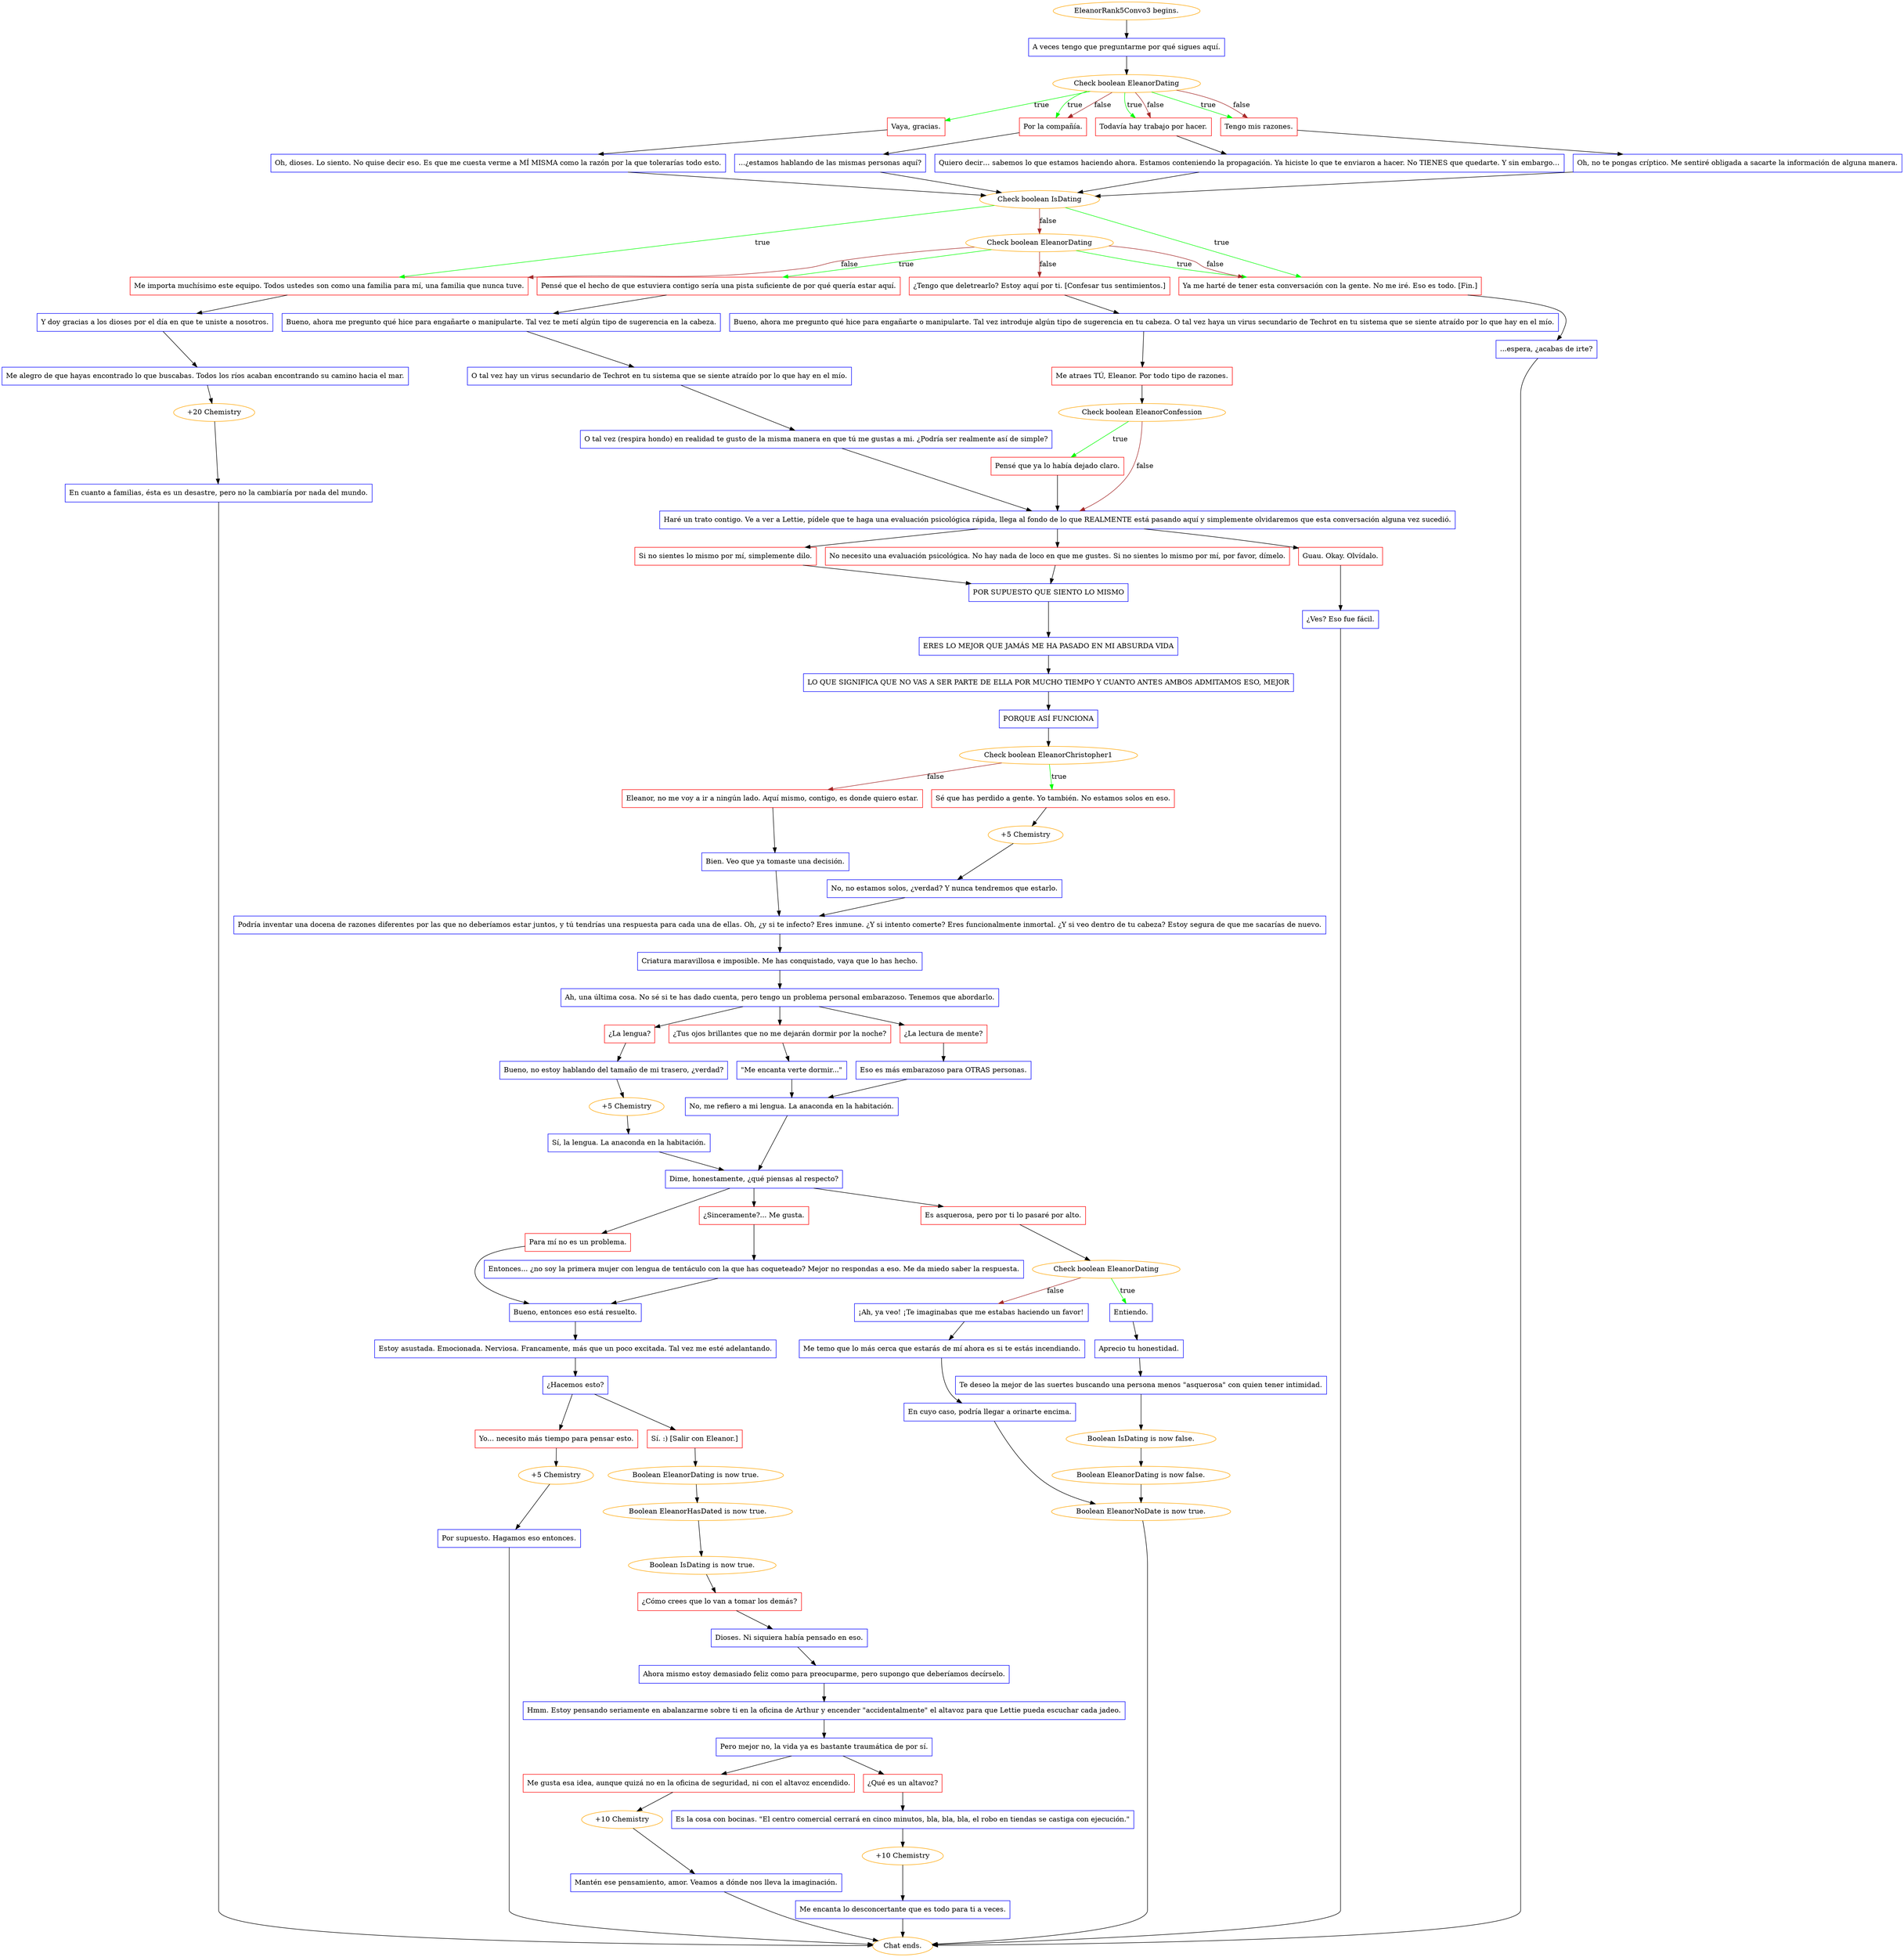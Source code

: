digraph {
	"EleanorRank5Convo3 begins." [color=orange];
		"EleanorRank5Convo3 begins." -> j1540352103;
	j1540352103 [label="A veces tengo que preguntarme por qué sigues aquí.",shape=box,color=blue];
		j1540352103 -> j1105820008;
	j1105820008 [label="Check boolean EleanorDating",color=orange];
		j1105820008 -> j2038878769 [label=true,color=green];
		j1105820008 -> j2985382541 [label=true,color=green];
		j1105820008 -> j3457457904 [label=true,color=green];
		j1105820008 -> j2647751352 [label=true,color=green];
		j1105820008 -> j2985382541 [label=false,color=brown];
		j1105820008 -> j3457457904 [label=false,color=brown];
		j1105820008 -> j2647751352 [label=false,color=brown];
	j2038878769 [label="Vaya, gracias.",shape=box,color=red];
		j2038878769 -> j3683151557;
	j2985382541 [label="Por la compañía.",shape=box,color=red];
		j2985382541 -> j3703815869;
	j3457457904 [label="Todavía hay trabajo por hacer.",shape=box,color=red];
		j3457457904 -> j2203081019;
	j2647751352 [label="Tengo mis razones.",shape=box,color=red];
		j2647751352 -> j3523077260;
	j3683151557 [label="Oh, dioses. Lo siento. No quise decir eso. Es que me cuesta verme a MÍ MISMA como la razón por la que tolerarías todo esto.",shape=box,color=blue];
		j3683151557 -> j948818843;
	j3703815869 [label="...¿estamos hablando de las mismas personas aquí?",shape=box,color=blue];
		j3703815869 -> j948818843;
	j2203081019 [label="Quiero decir… sabemos lo que estamos haciendo ahora. Estamos conteniendo la propagación. Ya hiciste lo que te enviaron a hacer. No TIENES que quedarte. Y sin embargo…",shape=box,color=blue];
		j2203081019 -> j948818843;
	j3523077260 [label="Oh, no te pongas críptico. Me sentiré obligada a sacarte la información de alguna manera.",shape=box,color=blue];
		j3523077260 -> j948818843;
	j948818843 [label="Check boolean IsDating",color=orange];
		j948818843 -> j217806782 [label=true,color=green];
		j948818843 -> j2239720992 [label=true,color=green];
		j948818843 -> j125273988 [label=false,color=brown];
	j217806782 [label="Ya me harté de tener esta conversación con la gente. No me iré. Eso es todo. [Fin.]",shape=box,color=red];
		j217806782 -> j209719800;
	j2239720992 [label="Me importa muchísimo este equipo. Todos ustedes son como una familia para mí, una familia que nunca tuve.",shape=box,color=red];
		j2239720992 -> j1419306513;
	j125273988 [label="Check boolean EleanorDating",color=orange];
		j125273988 -> j3493460776 [label=true,color=green];
		j125273988 -> j217806782 [label=true,color=green];
		j125273988 -> j906057333 [label=false,color=brown];
		j125273988 -> j2239720992 [label=false,color=brown];
		j125273988 -> j217806782 [label=false,color=brown];
	j209719800 [label="...espera, ¿acabas de irte?",shape=box,color=blue];
		j209719800 -> "Chat ends.";
	j1419306513 [label="Y doy gracias a los dioses por el día en que te uniste a nosotros.",shape=box,color=blue];
		j1419306513 -> j383546888;
	j3493460776 [label="Pensé que el hecho de que estuviera contigo sería una pista suficiente de por qué quería estar aquí.",shape=box,color=red];
		j3493460776 -> j4199318288;
	j906057333 [label="¿Tengo que deletrearlo? Estoy aquí por ti. [Confesar tus sentimientos.]",shape=box,color=red];
		j906057333 -> j15872142;
	"Chat ends." [color=orange];
	j383546888 [label="Me alegro de que hayas encontrado lo que buscabas. Todos los ríos acaban encontrando su camino hacia el mar.",shape=box,color=blue];
		j383546888 -> j623990805;
	j4199318288 [label="Bueno, ahora me pregunto qué hice para engañarte o manipularte. Tal vez te metí algún tipo de sugerencia en la cabeza.",shape=box,color=blue];
		j4199318288 -> j2173319094;
	j15872142 [label="Bueno, ahora me pregunto qué hice para engañarte o manipularte. Tal vez introduje algún tipo de sugerencia en tu cabeza. O tal vez haya un virus secundario de Techrot en tu sistema que se siente atraído por lo que hay en el mío.",shape=box,color=blue];
		j15872142 -> j112019731;
	j623990805 [label="+20 Chemistry",color=orange];
		j623990805 -> j3956061936;
	j2173319094 [label="O tal vez hay un virus secundario de Techrot en tu sistema que se siente atraído por lo que hay en el mío.",shape=box,color=blue];
		j2173319094 -> j2327197344;
	j112019731 [label="Me atraes TÚ, Eleanor. Por todo tipo de razones.",shape=box,color=red];
		j112019731 -> j2084162130;
	j3956061936 [label="En cuanto a familias, ésta es un desastre, pero no la cambiaría por nada del mundo.",shape=box,color=blue];
		j3956061936 -> "Chat ends.";
	j2327197344 [label="O tal vez (respira hondo) en realidad te gusto de la misma manera en que tú me gustas a mi. ¿Podría ser realmente así de simple?",shape=box,color=blue];
		j2327197344 -> j3729390021;
	j2084162130 [label="Check boolean EleanorConfession",color=orange];
		j2084162130 -> j1348670833 [label=true,color=green];
		j2084162130 -> j3729390021 [label=false,color=brown];
	j3729390021 [label="Haré un trato contigo. Ve a ver a Lettie, pídele que te haga una evaluación psicológica rápida, llega al fondo de lo que REALMENTE está pasando aquí y simplemente olvidaremos que esta conversación alguna vez sucedió.",shape=box,color=blue];
		j3729390021 -> j11339679;
		j3729390021 -> j2459537442;
		j3729390021 -> j2600636238;
	j1348670833 [label="Pensé que ya lo había dejado claro.",shape=box,color=red];
		j1348670833 -> j3729390021;
	j11339679 [label="No necesito una evaluación psicológica. No hay nada de loco en que me gustes. Si no sientes lo mismo por mí, por favor, dímelo.",shape=box,color=red];
		j11339679 -> j777229586;
	j2459537442 [label="Si no sientes lo mismo por mí, simplemente dilo.",shape=box,color=red];
		j2459537442 -> j777229586;
	j2600636238 [label="Guau. Okay. Olvídalo.",shape=box,color=red];
		j2600636238 -> j2384839877;
	j777229586 [label="POR SUPUESTO QUE SIENTO LO MISMO",shape=box,color=blue];
		j777229586 -> j1435497037;
	j2384839877 [label="¿Ves? Eso fue fácil.",shape=box,color=blue];
		j2384839877 -> "Chat ends.";
	j1435497037 [label="ERES LO MEJOR QUE JAMÁS ME HA PASADO EN MI ABSURDA VIDA",shape=box,color=blue];
		j1435497037 -> j3548377198;
	j3548377198 [label="LO QUE SIGNIFICA QUE NO VAS A SER PARTE DE ELLA POR MUCHO TIEMPO Y CUANTO ANTES AMBOS ADMITAMOS ESO, MEJOR",shape=box,color=blue];
		j3548377198 -> j4071145933;
	j4071145933 [label="PORQUE ASÍ FUNCIONA",shape=box,color=blue];
		j4071145933 -> j2953212660;
	j2953212660 [label="Check boolean EleanorChristopher1",color=orange];
		j2953212660 -> j537991058 [label=true,color=green];
		j2953212660 -> j2479914756 [label=false,color=brown];
	j537991058 [label="Sé que has perdido a gente. Yo también. No estamos solos en eso.",shape=box,color=red];
		j537991058 -> j3449681456;
	j2479914756 [label="Eleanor, no me voy a ir a ningún lado. Aquí mismo, contigo, es donde quiero estar.",shape=box,color=red];
		j2479914756 -> j3800106861;
	j3449681456 [label="+5 Chemistry",color=orange];
		j3449681456 -> j2190002539;
	j3800106861 [label="Bien. Veo que ya tomaste una decisión.",shape=box,color=blue];
		j3800106861 -> j3865366515;
	j2190002539 [label="No, no estamos solos, ¿verdad? Y nunca tendremos que estarlo.",shape=box,color=blue];
		j2190002539 -> j3865366515;
	j3865366515 [label="Podría inventar una docena de razones diferentes por las que no deberíamos estar juntos, y tú tendrías una respuesta para cada una de ellas. Oh, ¿y si te infecto? Eres inmune. ¿Y si intento comerte? Eres funcionalmente inmortal. ¿Y si veo dentro de tu cabeza? Estoy segura de que me sacarías de nuevo.",shape=box,color=blue];
		j3865366515 -> j1778851061;
	j1778851061 [label="Criatura maravillosa e imposible. Me has conquistado, vaya que lo has hecho.",shape=box,color=blue];
		j1778851061 -> j4066482337;
	j4066482337 [label="Ah, una última cosa. No sé si te has dado cuenta, pero tengo un problema personal embarazoso. Tenemos que abordarlo.",shape=box,color=blue];
		j4066482337 -> j1197359960;
		j4066482337 -> j4002426799;
		j4066482337 -> j2780913509;
	j1197359960 [label="¿Tus ojos brillantes que no me dejarán dormir por la noche?",shape=box,color=red];
		j1197359960 -> j1013325260;
	j4002426799 [label="¿La lectura de mente?",shape=box,color=red];
		j4002426799 -> j2449862520;
	j2780913509 [label="¿La lengua?",shape=box,color=red];
		j2780913509 -> j459193715;
	j1013325260 [label="\"Me encanta verte dormir...\"",shape=box,color=blue];
		j1013325260 -> j853070835;
	j2449862520 [label="Eso es más embarazoso para OTRAS personas.",shape=box,color=blue];
		j2449862520 -> j853070835;
	j459193715 [label="Bueno, no estoy hablando del tamaño de mi trasero, ¿verdad?",shape=box,color=blue];
		j459193715 -> j2169388803;
	j853070835 [label="No, me refiero a mi lengua. La anaconda en la habitación.",shape=box,color=blue];
		j853070835 -> j2908668722;
	j2169388803 [label="+5 Chemistry",color=orange];
		j2169388803 -> j3925287753;
	j2908668722 [label="Dime, honestamente, ¿qué piensas al respecto?",shape=box,color=blue];
		j2908668722 -> j1283903369;
		j2908668722 -> j3120809936;
		j2908668722 -> j1685909813;
	j3925287753 [label="Sí, la lengua. La anaconda en la habitación.",shape=box,color=blue];
		j3925287753 -> j2908668722;
	j1283903369 [label="Es asquerosa, pero por ti lo pasaré por alto.",shape=box,color=red];
		j1283903369 -> j737588234;
	j3120809936 [label="Para mí no es un problema.",shape=box,color=red];
		j3120809936 -> j3212805109;
	j1685909813 [label="¿Sinceramente?... Me gusta.",shape=box,color=red];
		j1685909813 -> j1118609833;
	j737588234 [label="Check boolean EleanorDating",color=orange];
		j737588234 -> j2935913238 [label=true,color=green];
		j737588234 -> j3034294467 [label=false,color=brown];
	j3212805109 [label="Bueno, entonces eso está resuelto.",shape=box,color=blue];
		j3212805109 -> j2833413635;
	j1118609833 [label="Entonces... ¿no soy la primera mujer con lengua de tentáculo con la que has coqueteado? Mejor no respondas a eso. Me da miedo saber la respuesta.",shape=box,color=blue];
		j1118609833 -> j3212805109;
	j2935913238 [label="Entiendo.",shape=box,color=blue];
		j2935913238 -> j2466684687;
	j3034294467 [label="¡Ah, ya veo! ¡Te imaginabas que me estabas haciendo un favor!",shape=box,color=blue];
		j3034294467 -> j419673954;
	j2833413635 [label="Estoy asustada. Emocionada. Nerviosa. Francamente, más que un poco excitada. Tal vez me esté adelantando.",shape=box,color=blue];
		j2833413635 -> j2718771918;
	j2466684687 [label="Aprecio tu honestidad.",shape=box,color=blue];
		j2466684687 -> j2904889878;
	j419673954 [label="Me temo que lo más cerca que estarás de mí ahora es si te estás incendiando.",shape=box,color=blue];
		j419673954 -> j2851294797;
	j2718771918 [label="¿Hacemos esto?",shape=box,color=blue];
		j2718771918 -> j987520485;
		j2718771918 -> j2998660758;
	j2904889878 [label="Te deseo la mejor de las suertes buscando una persona menos \"asquerosa\" con quien tener intimidad.",shape=box,color=blue];
		j2904889878 -> j3127028283;
	j2851294797 [label="En cuyo caso, podría llegar a orinarte encima.",shape=box,color=blue];
		j2851294797 -> j2728200779;
	j987520485 [label="Sí. :) [Salir con Eleanor.]",shape=box,color=red];
		j987520485 -> j877219787;
	j2998660758 [label="Yo... necesito más tiempo para pensar esto.",shape=box,color=red];
		j2998660758 -> j2359157104;
	j3127028283 [label="Boolean IsDating is now false.",color=orange];
		j3127028283 -> j3856107511;
	j2728200779 [label="Boolean EleanorNoDate is now true.",color=orange];
		j2728200779 -> "Chat ends.";
	j877219787 [label="Boolean EleanorDating is now true.",color=orange];
		j877219787 -> j4093444504;
	j2359157104 [label="+5 Chemistry",color=orange];
		j2359157104 -> j3922285996;
	j3856107511 [label="Boolean EleanorDating is now false.",color=orange];
		j3856107511 -> j2728200779;
	j4093444504 [label="Boolean EleanorHasDated is now true.",color=orange];
		j4093444504 -> j1288778896;
	j3922285996 [label="Por supuesto. Hagamos eso entonces.",shape=box,color=blue];
		j3922285996 -> "Chat ends.";
	j1288778896 [label="Boolean IsDating is now true.",color=orange];
		j1288778896 -> j3505161505;
	j3505161505 [label="¿Cómo crees que lo van a tomar los demás?",shape=box,color=red];
		j3505161505 -> j645567699;
	j645567699 [label="Dioses. Ni siquiera había pensado en eso.",shape=box,color=blue];
		j645567699 -> j1240770687;
	j1240770687 [label="Ahora mismo estoy demasiado feliz como para preocuparme, pero supongo que deberíamos decírselo.",shape=box,color=blue];
		j1240770687 -> j206263106;
	j206263106 [label="Hmm. Estoy pensando seriamente en abalanzarme sobre ti en la oficina de Arthur y encender \"accidentalmente\" el altavoz para que Lettie pueda escuchar cada jadeo.",shape=box,color=blue];
		j206263106 -> j83447486;
	j83447486 [label="Pero mejor no, la vida ya es bastante traumática de por sí.",shape=box,color=blue];
		j83447486 -> j3980769221;
		j83447486 -> j153783120;
	j3980769221 [label="Me gusta esa idea, aunque quizá no en la oficina de seguridad, ni con el altavoz encendido.",shape=box,color=red];
		j3980769221 -> j1587347968;
	j153783120 [label="¿Qué es un altavoz?",shape=box,color=red];
		j153783120 -> j2284723630;
	j1587347968 [label="+10 Chemistry",color=orange];
		j1587347968 -> j1500409225;
	j2284723630 [label="Es la cosa con bocinas. \"El centro comercial cerrará en cinco minutos, bla, bla, bla, el robo en tiendas se castiga con ejecución.\"",shape=box,color=blue];
		j2284723630 -> j1196061983;
	j1500409225 [label="Mantén ese pensamiento, amor. Veamos a dónde nos lleva la imaginación.",shape=box,color=blue];
		j1500409225 -> "Chat ends.";
	j1196061983 [label="+10 Chemistry",color=orange];
		j1196061983 -> j2034756944;
	j2034756944 [label="Me encanta lo desconcertante que es todo para ti a veces.",shape=box,color=blue];
		j2034756944 -> "Chat ends.";
}